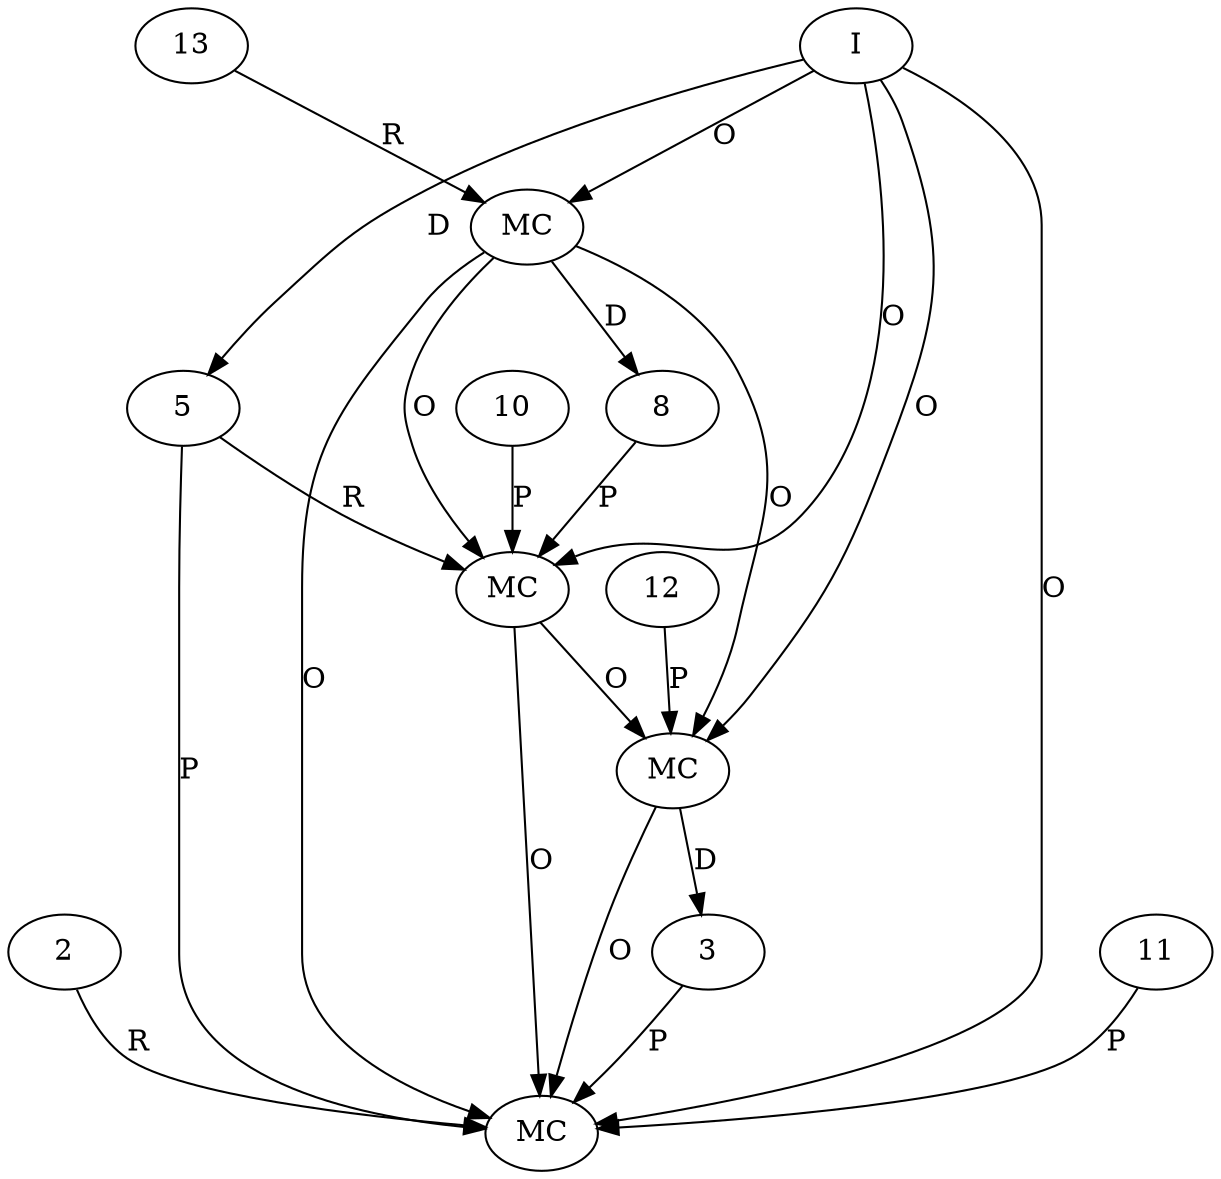 digraph "AUG" {

  1 [ label="MC" s="indexFragment()" t="ResourceIndexer" l="364" ];
  2 [ t="ResourceIndexer" n="indexer" ];
  3 [ t="Set" n="dummy_" ];
  4 [ label="MC" s="singleton()" t="Collections" l="364" ];
  5 [ t="Map" n="config" ];
  6 [ label="MC" s="put()" t="Map" l="361" ];
  7 [ label="I" t="HashMap" l="360" ];
  8 [ t="String" n="dummy_" ];
  9 [ label="MC" s="toString()" t="Object" l="361" ];
  10 [ t="String" v="root.url" n="ResourceIndexer.ROOT_URL" ];
  11 [ t="StringWriter" n="writer" ];
  12 [ t="File" n="dummy_" ];
  13 [ t="URI" n="dummy_" ];
  11 -> 1 [ label="P" ];
  2 -> 1 [ label="R" ];
  3 -> 1 [ label="P" ];
  6 -> 1 [ label="O" ];
  4 -> 1 [ label="O" ];
  5 -> 1 [ label="P" ];
  7 -> 1 [ label="O" ];
  9 -> 1 [ label="O" ];
  4 -> 3 [ label="D" ];
  7 -> 4 [ label="O" ];
  9 -> 4 [ label="O" ];
  12 -> 4 [ label="P" ];
  6 -> 4 [ label="O" ];
  7 -> 5 [ label="D" ];
  5 -> 6 [ label="R" ];
  9 -> 6 [ label="O" ];
  7 -> 6 [ label="O" ];
  8 -> 6 [ label="P" ];
  10 -> 6 [ label="P" ];
  9 -> 8 [ label="D" ];
  13 -> 9 [ label="R" ];
  7 -> 9 [ label="O" ];
}
